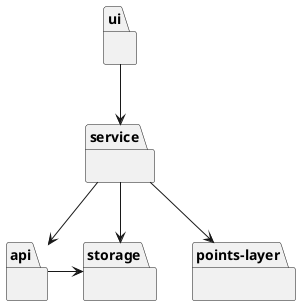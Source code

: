 @startuml
package api {
}

package service {
}

package storage {
}

package ui {
}

package "points-layer" {
}


ui --> service
service --> storage
service --> api
service --> "points-layer"
api -> storage
@enduml
